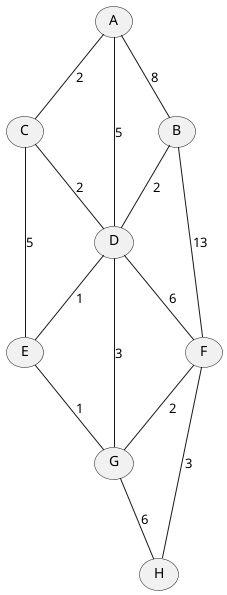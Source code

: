 @startuml
	(A)
	(B)
	(C)
	(D)
	(E)
	(F)
	(G)
	(H)
	D -- E : 1
	E -- G : 1
	A -- C : 2
	B -- D : 2
	C -- D : 2
	F -- G : 2
	D -- G : 3
	F -- H : 3
	A -- D : 5
	C -- E : 5
	D -- F : 6
	G -- H : 6
	A -- B : 8
	B -- F : 13
@enduml